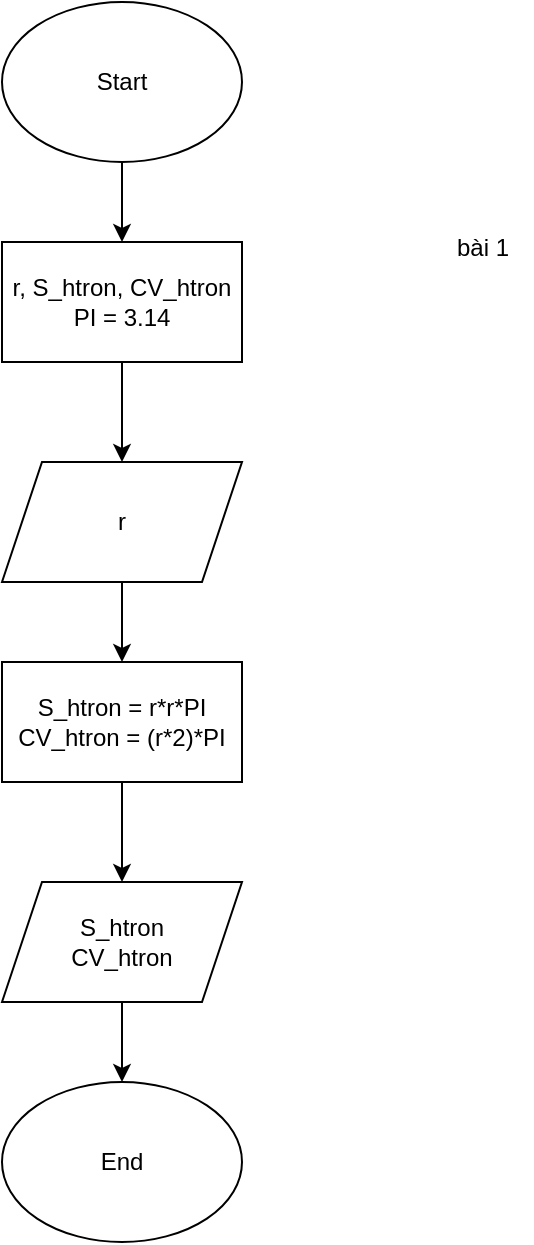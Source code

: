 <mxfile version="22.1.0" type="device" pages="4">
  <diagram name="bài1" id="Bjq1_eTOAwX_ZqYghlQb">
    <mxGraphModel dx="880" dy="478" grid="1" gridSize="10" guides="1" tooltips="1" connect="1" arrows="1" fold="1" page="1" pageScale="1" pageWidth="827" pageHeight="1169" math="0" shadow="0">
      <root>
        <mxCell id="0" />
        <mxCell id="1" parent="0" />
        <mxCell id="hCaoaT5BdJqLVPMWCviB-4" value="" style="edgeStyle=orthogonalEdgeStyle;rounded=0;orthogonalLoop=1;jettySize=auto;html=1;" parent="1" source="hCaoaT5BdJqLVPMWCviB-1" target="hCaoaT5BdJqLVPMWCviB-3" edge="1">
          <mxGeometry relative="1" as="geometry" />
        </mxCell>
        <mxCell id="hCaoaT5BdJqLVPMWCviB-1" value="Start" style="ellipse;whiteSpace=wrap;html=1;" parent="1" vertex="1">
          <mxGeometry x="40" y="40" width="120" height="80" as="geometry" />
        </mxCell>
        <mxCell id="hCaoaT5BdJqLVPMWCviB-7" value="" style="edgeStyle=orthogonalEdgeStyle;rounded=0;orthogonalLoop=1;jettySize=auto;html=1;" parent="1" source="hCaoaT5BdJqLVPMWCviB-2" target="hCaoaT5BdJqLVPMWCviB-6" edge="1">
          <mxGeometry relative="1" as="geometry" />
        </mxCell>
        <mxCell id="hCaoaT5BdJqLVPMWCviB-2" value="r" style="shape=parallelogram;perimeter=parallelogramPerimeter;whiteSpace=wrap;html=1;fixedSize=1;" parent="1" vertex="1">
          <mxGeometry x="40" y="270" width="120" height="60" as="geometry" />
        </mxCell>
        <mxCell id="hCaoaT5BdJqLVPMWCviB-5" value="" style="edgeStyle=orthogonalEdgeStyle;rounded=0;orthogonalLoop=1;jettySize=auto;html=1;" parent="1" source="hCaoaT5BdJqLVPMWCviB-3" target="hCaoaT5BdJqLVPMWCviB-2" edge="1">
          <mxGeometry relative="1" as="geometry" />
        </mxCell>
        <mxCell id="hCaoaT5BdJqLVPMWCviB-3" value="r, S_htron, CV_htron&lt;br&gt;PI = 3.14" style="rounded=0;whiteSpace=wrap;html=1;" parent="1" vertex="1">
          <mxGeometry x="40" y="160" width="120" height="60" as="geometry" />
        </mxCell>
        <mxCell id="hCaoaT5BdJqLVPMWCviB-9" value="" style="edgeStyle=orthogonalEdgeStyle;rounded=0;orthogonalLoop=1;jettySize=auto;html=1;" parent="1" source="hCaoaT5BdJqLVPMWCviB-6" target="hCaoaT5BdJqLVPMWCviB-8" edge="1">
          <mxGeometry relative="1" as="geometry" />
        </mxCell>
        <mxCell id="hCaoaT5BdJqLVPMWCviB-6" value="S_htron = r*r*PI&lt;br&gt;CV_htron = (r*2)*PI" style="rounded=0;whiteSpace=wrap;html=1;" parent="1" vertex="1">
          <mxGeometry x="40" y="370" width="120" height="60" as="geometry" />
        </mxCell>
        <mxCell id="hCaoaT5BdJqLVPMWCviB-11" value="" style="edgeStyle=orthogonalEdgeStyle;rounded=0;orthogonalLoop=1;jettySize=auto;html=1;" parent="1" source="hCaoaT5BdJqLVPMWCviB-8" target="hCaoaT5BdJqLVPMWCviB-10" edge="1">
          <mxGeometry relative="1" as="geometry" />
        </mxCell>
        <mxCell id="hCaoaT5BdJqLVPMWCviB-8" value="S_htron&lt;br&gt;CV_htron" style="shape=parallelogram;perimeter=parallelogramPerimeter;whiteSpace=wrap;html=1;fixedSize=1;" parent="1" vertex="1">
          <mxGeometry x="40" y="480" width="120" height="60" as="geometry" />
        </mxCell>
        <mxCell id="hCaoaT5BdJqLVPMWCviB-10" value="End" style="ellipse;whiteSpace=wrap;html=1;" parent="1" vertex="1">
          <mxGeometry x="40" y="580" width="120" height="80" as="geometry" />
        </mxCell>
        <mxCell id="r1pokFaYfe4XM7Uuyzfw-1" value="bài 1" style="text;html=1;align=center;verticalAlign=middle;resizable=0;points=[];autosize=1;strokeColor=none;fillColor=none;" parent="1" vertex="1">
          <mxGeometry x="255" y="148" width="50" height="30" as="geometry" />
        </mxCell>
      </root>
    </mxGraphModel>
  </diagram>
  <diagram id="ZN8IzhGsqNOXftJiYk1A" name="bài3">
    <mxGraphModel dx="880" dy="478" grid="1" gridSize="10" guides="1" tooltips="1" connect="1" arrows="1" fold="1" page="1" pageScale="1" pageWidth="827" pageHeight="1169" math="0" shadow="0">
      <root>
        <mxCell id="0" />
        <mxCell id="1" parent="0" />
        <mxCell id="Q1Yh-PMRaMi0htJ2yG4x-3" value="" style="edgeStyle=orthogonalEdgeStyle;rounded=0;orthogonalLoop=1;jettySize=auto;html=1;" parent="1" source="Q1Yh-PMRaMi0htJ2yG4x-1" target="Q1Yh-PMRaMi0htJ2yG4x-2" edge="1">
          <mxGeometry relative="1" as="geometry" />
        </mxCell>
        <mxCell id="Q1Yh-PMRaMi0htJ2yG4x-1" value="Start" style="ellipse;whiteSpace=wrap;html=1;" parent="1" vertex="1">
          <mxGeometry x="40" y="80" width="120" height="80" as="geometry" />
        </mxCell>
        <mxCell id="Q1Yh-PMRaMi0htJ2yG4x-6" value="" style="edgeStyle=orthogonalEdgeStyle;rounded=0;orthogonalLoop=1;jettySize=auto;html=1;" parent="1" source="Q1Yh-PMRaMi0htJ2yG4x-2" target="Q1Yh-PMRaMi0htJ2yG4x-5" edge="1">
          <mxGeometry relative="1" as="geometry" />
        </mxCell>
        <mxCell id="Q1Yh-PMRaMi0htJ2yG4x-2" value="a,b,c,tong_diem,diem_TB" style="rounded=0;whiteSpace=wrap;html=1;" parent="1" vertex="1">
          <mxGeometry x="25" y="200" width="150" height="60" as="geometry" />
        </mxCell>
        <mxCell id="Q1Yh-PMRaMi0htJ2yG4x-7" value="" style="edgeStyle=orthogonalEdgeStyle;rounded=0;orthogonalLoop=1;jettySize=auto;html=1;" parent="1" source="Q1Yh-PMRaMi0htJ2yG4x-5" edge="1">
          <mxGeometry relative="1" as="geometry">
            <mxPoint x="100" y="420" as="targetPoint" />
          </mxGeometry>
        </mxCell>
        <mxCell id="Q1Yh-PMRaMi0htJ2yG4x-5" value="a,b,c" style="shape=parallelogram;perimeter=parallelogramPerimeter;whiteSpace=wrap;html=1;fixedSize=1;" parent="1" vertex="1">
          <mxGeometry x="40" y="310" width="120" height="60" as="geometry" />
        </mxCell>
        <mxCell id="Q1Yh-PMRaMi0htJ2yG4x-10" value="" style="edgeStyle=orthogonalEdgeStyle;rounded=0;orthogonalLoop=1;jettySize=auto;html=1;" parent="1" source="Q1Yh-PMRaMi0htJ2yG4x-8" target="Q1Yh-PMRaMi0htJ2yG4x-9" edge="1">
          <mxGeometry relative="1" as="geometry" />
        </mxCell>
        <mxCell id="Q1Yh-PMRaMi0htJ2yG4x-8" value="tong_diem = a+b+c&lt;br&gt;diem_TB = (a+b+c)/3" style="rounded=0;whiteSpace=wrap;html=1;" parent="1" vertex="1">
          <mxGeometry x="40" y="420" width="120" height="60" as="geometry" />
        </mxCell>
        <mxCell id="Q1Yh-PMRaMi0htJ2yG4x-12" value="" style="edgeStyle=orthogonalEdgeStyle;rounded=0;orthogonalLoop=1;jettySize=auto;html=1;" parent="1" source="Q1Yh-PMRaMi0htJ2yG4x-9" target="Q1Yh-PMRaMi0htJ2yG4x-11" edge="1">
          <mxGeometry relative="1" as="geometry" />
        </mxCell>
        <mxCell id="Q1Yh-PMRaMi0htJ2yG4x-9" value="tong_diem&lt;br&gt;diem_TB" style="shape=parallelogram;perimeter=parallelogramPerimeter;whiteSpace=wrap;html=1;fixedSize=1;" parent="1" vertex="1">
          <mxGeometry x="40" y="525" width="120" height="60" as="geometry" />
        </mxCell>
        <mxCell id="Q1Yh-PMRaMi0htJ2yG4x-11" value="End" style="ellipse;whiteSpace=wrap;html=1;" parent="1" vertex="1">
          <mxGeometry x="40" y="620" width="120" height="80" as="geometry" />
        </mxCell>
        <mxCell id="Q1Yh-PMRaMi0htJ2yG4x-13" value="bài 3" style="text;html=1;align=center;verticalAlign=middle;resizable=0;points=[];autosize=1;strokeColor=none;fillColor=none;" parent="1" vertex="1">
          <mxGeometry x="215" y="208" width="50" height="30" as="geometry" />
        </mxCell>
      </root>
    </mxGraphModel>
  </diagram>
  <diagram id="9VqsxvnuPx0Y0nmrsktn" name="bài4">
    <mxGraphModel dx="1707" dy="478" grid="1" gridSize="10" guides="1" tooltips="1" connect="1" arrows="1" fold="1" page="1" pageScale="1" pageWidth="827" pageHeight="1169" math="0" shadow="0">
      <root>
        <mxCell id="0" />
        <mxCell id="1" parent="0" />
        <mxCell id="YscCx746VWTbniBhREQ4-3" value="" style="edgeStyle=orthogonalEdgeStyle;rounded=0;orthogonalLoop=1;jettySize=auto;html=1;" parent="1" source="YscCx746VWTbniBhREQ4-1" target="YscCx746VWTbniBhREQ4-2" edge="1">
          <mxGeometry relative="1" as="geometry" />
        </mxCell>
        <mxCell id="YscCx746VWTbniBhREQ4-1" value="Start" style="ellipse;whiteSpace=wrap;html=1;" parent="1" vertex="1">
          <mxGeometry x="40" y="40" width="120" height="80" as="geometry" />
        </mxCell>
        <mxCell id="YscCx746VWTbniBhREQ4-5" value="" style="edgeStyle=orthogonalEdgeStyle;rounded=0;orthogonalLoop=1;jettySize=auto;html=1;" parent="1" source="YscCx746VWTbniBhREQ4-2" target="YscCx746VWTbniBhREQ4-4" edge="1">
          <mxGeometry relative="1" as="geometry" />
        </mxCell>
        <mxCell id="YscCx746VWTbniBhREQ4-2" value="number1,number2,number3&lt;br&gt;max, min" style="rounded=0;whiteSpace=wrap;html=1;" parent="1" vertex="1">
          <mxGeometry x="17.5" y="160" width="165" height="60" as="geometry" />
        </mxCell>
        <mxCell id="YscCx746VWTbniBhREQ4-7" value="" style="edgeStyle=orthogonalEdgeStyle;rounded=0;orthogonalLoop=1;jettySize=auto;html=1;entryX=0.5;entryY=0;entryDx=0;entryDy=0;" parent="1" source="YscCx746VWTbniBhREQ4-4" target="YscCx746VWTbniBhREQ4-8" edge="1">
          <mxGeometry relative="1" as="geometry">
            <mxPoint x="100" y="360" as="targetPoint" />
          </mxGeometry>
        </mxCell>
        <mxCell id="YscCx746VWTbniBhREQ4-4" value="number1, number2, number3" style="shape=parallelogram;perimeter=parallelogramPerimeter;whiteSpace=wrap;html=1;fixedSize=1;" parent="1" vertex="1">
          <mxGeometry x="30" y="260" width="140" height="60" as="geometry" />
        </mxCell>
        <mxCell id="YscCx746VWTbniBhREQ4-12" value="" style="edgeStyle=orthogonalEdgeStyle;rounded=0;orthogonalLoop=1;jettySize=auto;html=1;" parent="1" source="YscCx746VWTbniBhREQ4-6" edge="1">
          <mxGeometry relative="1" as="geometry">
            <mxPoint x="210" y="510" as="targetPoint" />
          </mxGeometry>
        </mxCell>
        <mxCell id="8eRDM1Q_fuXBH7UNlYFJ-4" value="" style="edgeStyle=orthogonalEdgeStyle;rounded=0;orthogonalLoop=1;jettySize=auto;html=1;" edge="1" parent="1" source="YscCx746VWTbniBhREQ4-6" target="8eRDM1Q_fuXBH7UNlYFJ-1">
          <mxGeometry relative="1" as="geometry" />
        </mxCell>
        <mxCell id="YscCx746VWTbniBhREQ4-6" value="max &amp;lt; number2&lt;br&gt;min&amp;gt;number2" style="rhombus;whiteSpace=wrap;html=1;" parent="1" vertex="1">
          <mxGeometry x="40" y="470" width="120" height="80" as="geometry" />
        </mxCell>
        <mxCell id="YscCx746VWTbniBhREQ4-10" value="" style="edgeStyle=orthogonalEdgeStyle;rounded=0;orthogonalLoop=1;jettySize=auto;html=1;" parent="1" source="YscCx746VWTbniBhREQ4-8" target="YscCx746VWTbniBhREQ4-6" edge="1">
          <mxGeometry relative="1" as="geometry" />
        </mxCell>
        <mxCell id="YscCx746VWTbniBhREQ4-8" value="max = number1&lt;br&gt;min = number2" style="rounded=0;whiteSpace=wrap;html=1;" parent="1" vertex="1">
          <mxGeometry x="40" y="370" width="120" height="60" as="geometry" />
        </mxCell>
        <mxCell id="YscCx746VWTbniBhREQ4-17" value="true" style="text;html=1;align=center;verticalAlign=middle;resizable=0;points=[];autosize=1;strokeColor=none;fillColor=none;" parent="1" vertex="1">
          <mxGeometry x="155" y="480" width="40" height="30" as="geometry" />
        </mxCell>
        <mxCell id="8eRDM1Q_fuXBH7UNlYFJ-8" value="" style="edgeStyle=orthogonalEdgeStyle;rounded=0;orthogonalLoop=1;jettySize=auto;html=1;" edge="1" parent="1" source="8eRDM1Q_fuXBH7UNlYFJ-1" target="8eRDM1Q_fuXBH7UNlYFJ-6">
          <mxGeometry relative="1" as="geometry" />
        </mxCell>
        <mxCell id="8eRDM1Q_fuXBH7UNlYFJ-10" value="" style="edgeStyle=orthogonalEdgeStyle;rounded=0;orthogonalLoop=1;jettySize=auto;html=1;" edge="1" parent="1" source="8eRDM1Q_fuXBH7UNlYFJ-1" target="8eRDM1Q_fuXBH7UNlYFJ-9">
          <mxGeometry relative="1" as="geometry" />
        </mxCell>
        <mxCell id="8eRDM1Q_fuXBH7UNlYFJ-1" value="max &amp;lt; number3&lt;br&gt;min &amp;gt; number3" style="rhombus;whiteSpace=wrap;html=1;" vertex="1" parent="1">
          <mxGeometry x="40" y="585" width="120" height="80" as="geometry" />
        </mxCell>
        <mxCell id="8eRDM1Q_fuXBH7UNlYFJ-3" style="edgeStyle=orthogonalEdgeStyle;rounded=0;orthogonalLoop=1;jettySize=auto;html=1;entryX=1;entryY=0.5;entryDx=0;entryDy=0;" edge="1" parent="1" source="8eRDM1Q_fuXBH7UNlYFJ-2" target="8eRDM1Q_fuXBH7UNlYFJ-1">
          <mxGeometry relative="1" as="geometry">
            <mxPoint x="270" y="630" as="targetPoint" />
            <Array as="points">
              <mxPoint x="270" y="625" />
            </Array>
          </mxGeometry>
        </mxCell>
        <mxCell id="8eRDM1Q_fuXBH7UNlYFJ-2" value="max = number2&lt;br&gt;min = number2" style="rounded=0;whiteSpace=wrap;html=1;" vertex="1" parent="1">
          <mxGeometry x="210" y="480" width="120" height="60" as="geometry" />
        </mxCell>
        <mxCell id="8eRDM1Q_fuXBH7UNlYFJ-5" value="false" style="text;html=1;align=center;verticalAlign=middle;resizable=0;points=[];autosize=1;strokeColor=none;fillColor=none;" vertex="1" parent="1">
          <mxGeometry x="100" y="550" width="50" height="30" as="geometry" />
        </mxCell>
        <mxCell id="8eRDM1Q_fuXBH7UNlYFJ-15" style="edgeStyle=orthogonalEdgeStyle;rounded=0;orthogonalLoop=1;jettySize=auto;html=1;entryX=0;entryY=0.5;entryDx=0;entryDy=0;" edge="1" parent="1" source="8eRDM1Q_fuXBH7UNlYFJ-6" target="8eRDM1Q_fuXBH7UNlYFJ-9">
          <mxGeometry relative="1" as="geometry">
            <mxPoint x="-70" y="730" as="targetPoint" />
            <Array as="points">
              <mxPoint x="-70" y="740" />
            </Array>
          </mxGeometry>
        </mxCell>
        <mxCell id="8eRDM1Q_fuXBH7UNlYFJ-6" value="max = number3&lt;br&gt;min = number3" style="rounded=0;whiteSpace=wrap;html=1;" vertex="1" parent="1">
          <mxGeometry x="-130" y="595" width="120" height="60" as="geometry" />
        </mxCell>
        <mxCell id="8eRDM1Q_fuXBH7UNlYFJ-13" value="" style="edgeStyle=orthogonalEdgeStyle;rounded=0;orthogonalLoop=1;jettySize=auto;html=1;" edge="1" parent="1" source="8eRDM1Q_fuXBH7UNlYFJ-9" target="8eRDM1Q_fuXBH7UNlYFJ-12">
          <mxGeometry relative="1" as="geometry" />
        </mxCell>
        <mxCell id="8eRDM1Q_fuXBH7UNlYFJ-9" value="max, min" style="shape=parallelogram;perimeter=parallelogramPerimeter;whiteSpace=wrap;html=1;fixedSize=1;" vertex="1" parent="1">
          <mxGeometry x="40" y="710" width="120" height="60" as="geometry" />
        </mxCell>
        <mxCell id="8eRDM1Q_fuXBH7UNlYFJ-11" value="false" style="text;html=1;align=center;verticalAlign=middle;resizable=0;points=[];autosize=1;strokeColor=none;fillColor=none;" vertex="1" parent="1">
          <mxGeometry x="95" y="668" width="50" height="30" as="geometry" />
        </mxCell>
        <mxCell id="8eRDM1Q_fuXBH7UNlYFJ-12" value="End" style="ellipse;whiteSpace=wrap;html=1;" vertex="1" parent="1">
          <mxGeometry x="40" y="810" width="120" height="80" as="geometry" />
        </mxCell>
        <mxCell id="8eRDM1Q_fuXBH7UNlYFJ-14" value="true" style="text;html=1;align=center;verticalAlign=middle;resizable=0;points=[];autosize=1;strokeColor=none;fillColor=none;" vertex="1" parent="1">
          <mxGeometry x="-5" y="595" width="40" height="30" as="geometry" />
        </mxCell>
        <mxCell id="rppmSXs3BApZjX5YPQiv-1" value="bài 4" style="text;html=1;align=center;verticalAlign=middle;resizable=0;points=[];autosize=1;strokeColor=none;fillColor=none;" vertex="1" parent="1">
          <mxGeometry x="-80" y="330" width="50" height="30" as="geometry" />
        </mxCell>
      </root>
    </mxGraphModel>
  </diagram>
  <diagram id="tnJX5iICwo6xF-dERqG3" name="bài6">
    <mxGraphModel dx="880" dy="478" grid="1" gridSize="10" guides="1" tooltips="1" connect="1" arrows="1" fold="1" page="1" pageScale="1" pageWidth="827" pageHeight="1169" math="0" shadow="0">
      <root>
        <mxCell id="0" />
        <mxCell id="1" parent="0" />
        <mxCell id="cfC8jS3-dkAVG7VSdBph-3" value="" style="edgeStyle=orthogonalEdgeStyle;rounded=0;orthogonalLoop=1;jettySize=auto;html=1;" edge="1" parent="1" source="cfC8jS3-dkAVG7VSdBph-1" target="cfC8jS3-dkAVG7VSdBph-2">
          <mxGeometry relative="1" as="geometry" />
        </mxCell>
        <mxCell id="cfC8jS3-dkAVG7VSdBph-1" value="Start" style="ellipse;whiteSpace=wrap;html=1;" vertex="1" parent="1">
          <mxGeometry x="80" y="40" width="120" height="80" as="geometry" />
        </mxCell>
        <mxCell id="cfC8jS3-dkAVG7VSdBph-5" value="" style="edgeStyle=orthogonalEdgeStyle;rounded=0;orthogonalLoop=1;jettySize=auto;html=1;" edge="1" parent="1" source="cfC8jS3-dkAVG7VSdBph-2" target="cfC8jS3-dkAVG7VSdBph-4">
          <mxGeometry relative="1" as="geometry" />
        </mxCell>
        <mxCell id="cfC8jS3-dkAVG7VSdBph-2" value="namsinh,tuoi" style="rounded=0;whiteSpace=wrap;html=1;" vertex="1" parent="1">
          <mxGeometry x="80" y="160" width="120" height="60" as="geometry" />
        </mxCell>
        <mxCell id="cfC8jS3-dkAVG7VSdBph-7" value="" style="edgeStyle=orthogonalEdgeStyle;rounded=0;orthogonalLoop=1;jettySize=auto;html=1;" edge="1" parent="1" source="cfC8jS3-dkAVG7VSdBph-4" target="cfC8jS3-dkAVG7VSdBph-6">
          <mxGeometry relative="1" as="geometry" />
        </mxCell>
        <mxCell id="cfC8jS3-dkAVG7VSdBph-4" value="namsinh" style="shape=parallelogram;perimeter=parallelogramPerimeter;whiteSpace=wrap;html=1;fixedSize=1;" vertex="1" parent="1">
          <mxGeometry x="80" y="260" width="120" height="60" as="geometry" />
        </mxCell>
        <mxCell id="cfC8jS3-dkAVG7VSdBph-9" value="" style="edgeStyle=orthogonalEdgeStyle;rounded=0;orthogonalLoop=1;jettySize=auto;html=1;" edge="1" parent="1" source="cfC8jS3-dkAVG7VSdBph-6" target="cfC8jS3-dkAVG7VSdBph-8">
          <mxGeometry relative="1" as="geometry" />
        </mxCell>
        <mxCell id="cfC8jS3-dkAVG7VSdBph-6" value="tuoi = 2023-namsinh" style="rounded=0;whiteSpace=wrap;html=1;" vertex="1" parent="1">
          <mxGeometry x="80" y="370" width="120" height="60" as="geometry" />
        </mxCell>
        <mxCell id="cfC8jS3-dkAVG7VSdBph-11" value="" style="edgeStyle=orthogonalEdgeStyle;rounded=0;orthogonalLoop=1;jettySize=auto;html=1;" edge="1" parent="1" source="cfC8jS3-dkAVG7VSdBph-8" target="cfC8jS3-dkAVG7VSdBph-10">
          <mxGeometry relative="1" as="geometry" />
        </mxCell>
        <mxCell id="cfC8jS3-dkAVG7VSdBph-13" value="" style="edgeStyle=orthogonalEdgeStyle;rounded=0;orthogonalLoop=1;jettySize=auto;html=1;" edge="1" parent="1" source="cfC8jS3-dkAVG7VSdBph-8" target="cfC8jS3-dkAVG7VSdBph-12">
          <mxGeometry relative="1" as="geometry" />
        </mxCell>
        <mxCell id="cfC8jS3-dkAVG7VSdBph-8" value="namsinh % 2 == 0" style="rhombus;whiteSpace=wrap;html=1;" vertex="1" parent="1">
          <mxGeometry x="80" y="480" width="120" height="80" as="geometry" />
        </mxCell>
        <mxCell id="cfC8jS3-dkAVG7VSdBph-18" style="edgeStyle=orthogonalEdgeStyle;rounded=0;orthogonalLoop=1;jettySize=auto;html=1;entryX=0.717;entryY=0.05;entryDx=0;entryDy=0;entryPerimeter=0;" edge="1" parent="1" source="cfC8jS3-dkAVG7VSdBph-10" target="cfC8jS3-dkAVG7VSdBph-16">
          <mxGeometry relative="1" as="geometry">
            <mxPoint x="440" y="520" as="targetPoint" />
            <Array as="points">
              <mxPoint x="440" y="520" />
            </Array>
          </mxGeometry>
        </mxCell>
        <mxCell id="cfC8jS3-dkAVG7VSdBph-10" value="chan" style="shape=parallelogram;perimeter=parallelogramPerimeter;whiteSpace=wrap;html=1;fixedSize=1;" vertex="1" parent="1">
          <mxGeometry x="280" y="490" width="120" height="60" as="geometry" />
        </mxCell>
        <mxCell id="cfC8jS3-dkAVG7VSdBph-19" style="edgeStyle=orthogonalEdgeStyle;rounded=0;orthogonalLoop=1;jettySize=auto;html=1;entryX=0;entryY=0.5;entryDx=0;entryDy=0;" edge="1" parent="1" source="cfC8jS3-dkAVG7VSdBph-12" target="cfC8jS3-dkAVG7VSdBph-16">
          <mxGeometry relative="1" as="geometry" />
        </mxCell>
        <mxCell id="cfC8jS3-dkAVG7VSdBph-12" value="lẻ" style="shape=parallelogram;perimeter=parallelogramPerimeter;whiteSpace=wrap;html=1;fixedSize=1;" vertex="1" parent="1">
          <mxGeometry x="80" y="620" width="120" height="60" as="geometry" />
        </mxCell>
        <mxCell id="cfC8jS3-dkAVG7VSdBph-14" value="true" style="text;html=1;align=center;verticalAlign=middle;resizable=0;points=[];autosize=1;strokeColor=none;fillColor=none;" vertex="1" parent="1">
          <mxGeometry x="210" y="488" width="40" height="30" as="geometry" />
        </mxCell>
        <mxCell id="cfC8jS3-dkAVG7VSdBph-15" value="false" style="text;html=1;align=center;verticalAlign=middle;resizable=0;points=[];autosize=1;strokeColor=none;fillColor=none;" vertex="1" parent="1">
          <mxGeometry x="135" y="568" width="50" height="30" as="geometry" />
        </mxCell>
        <mxCell id="cfC8jS3-dkAVG7VSdBph-16" value="End" style="ellipse;whiteSpace=wrap;html=1;" vertex="1" parent="1">
          <mxGeometry x="354" y="610" width="120" height="80" as="geometry" />
        </mxCell>
        <mxCell id="oguZSmoPEuHILDFGuTka-1" value="bài 6" style="text;html=1;align=center;verticalAlign=middle;resizable=0;points=[];autosize=1;strokeColor=none;fillColor=none;" vertex="1" parent="1">
          <mxGeometry x="235" y="198" width="50" height="30" as="geometry" />
        </mxCell>
      </root>
    </mxGraphModel>
  </diagram>
</mxfile>

